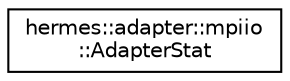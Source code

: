 digraph "Graphical Class Hierarchy"
{
 // LATEX_PDF_SIZE
  edge [fontname="Helvetica",fontsize="10",labelfontname="Helvetica",labelfontsize="10"];
  node [fontname="Helvetica",fontsize="10",shape=record];
  rankdir="LR";
  Node0 [label="hermes::adapter::mpiio\l::AdapterStat",height=0.2,width=0.4,color="black", fillcolor="white", style="filled",URL="$structhermes_1_1adapter_1_1mpiio_1_1_adapter_stat.html",tooltip=" "];
}
